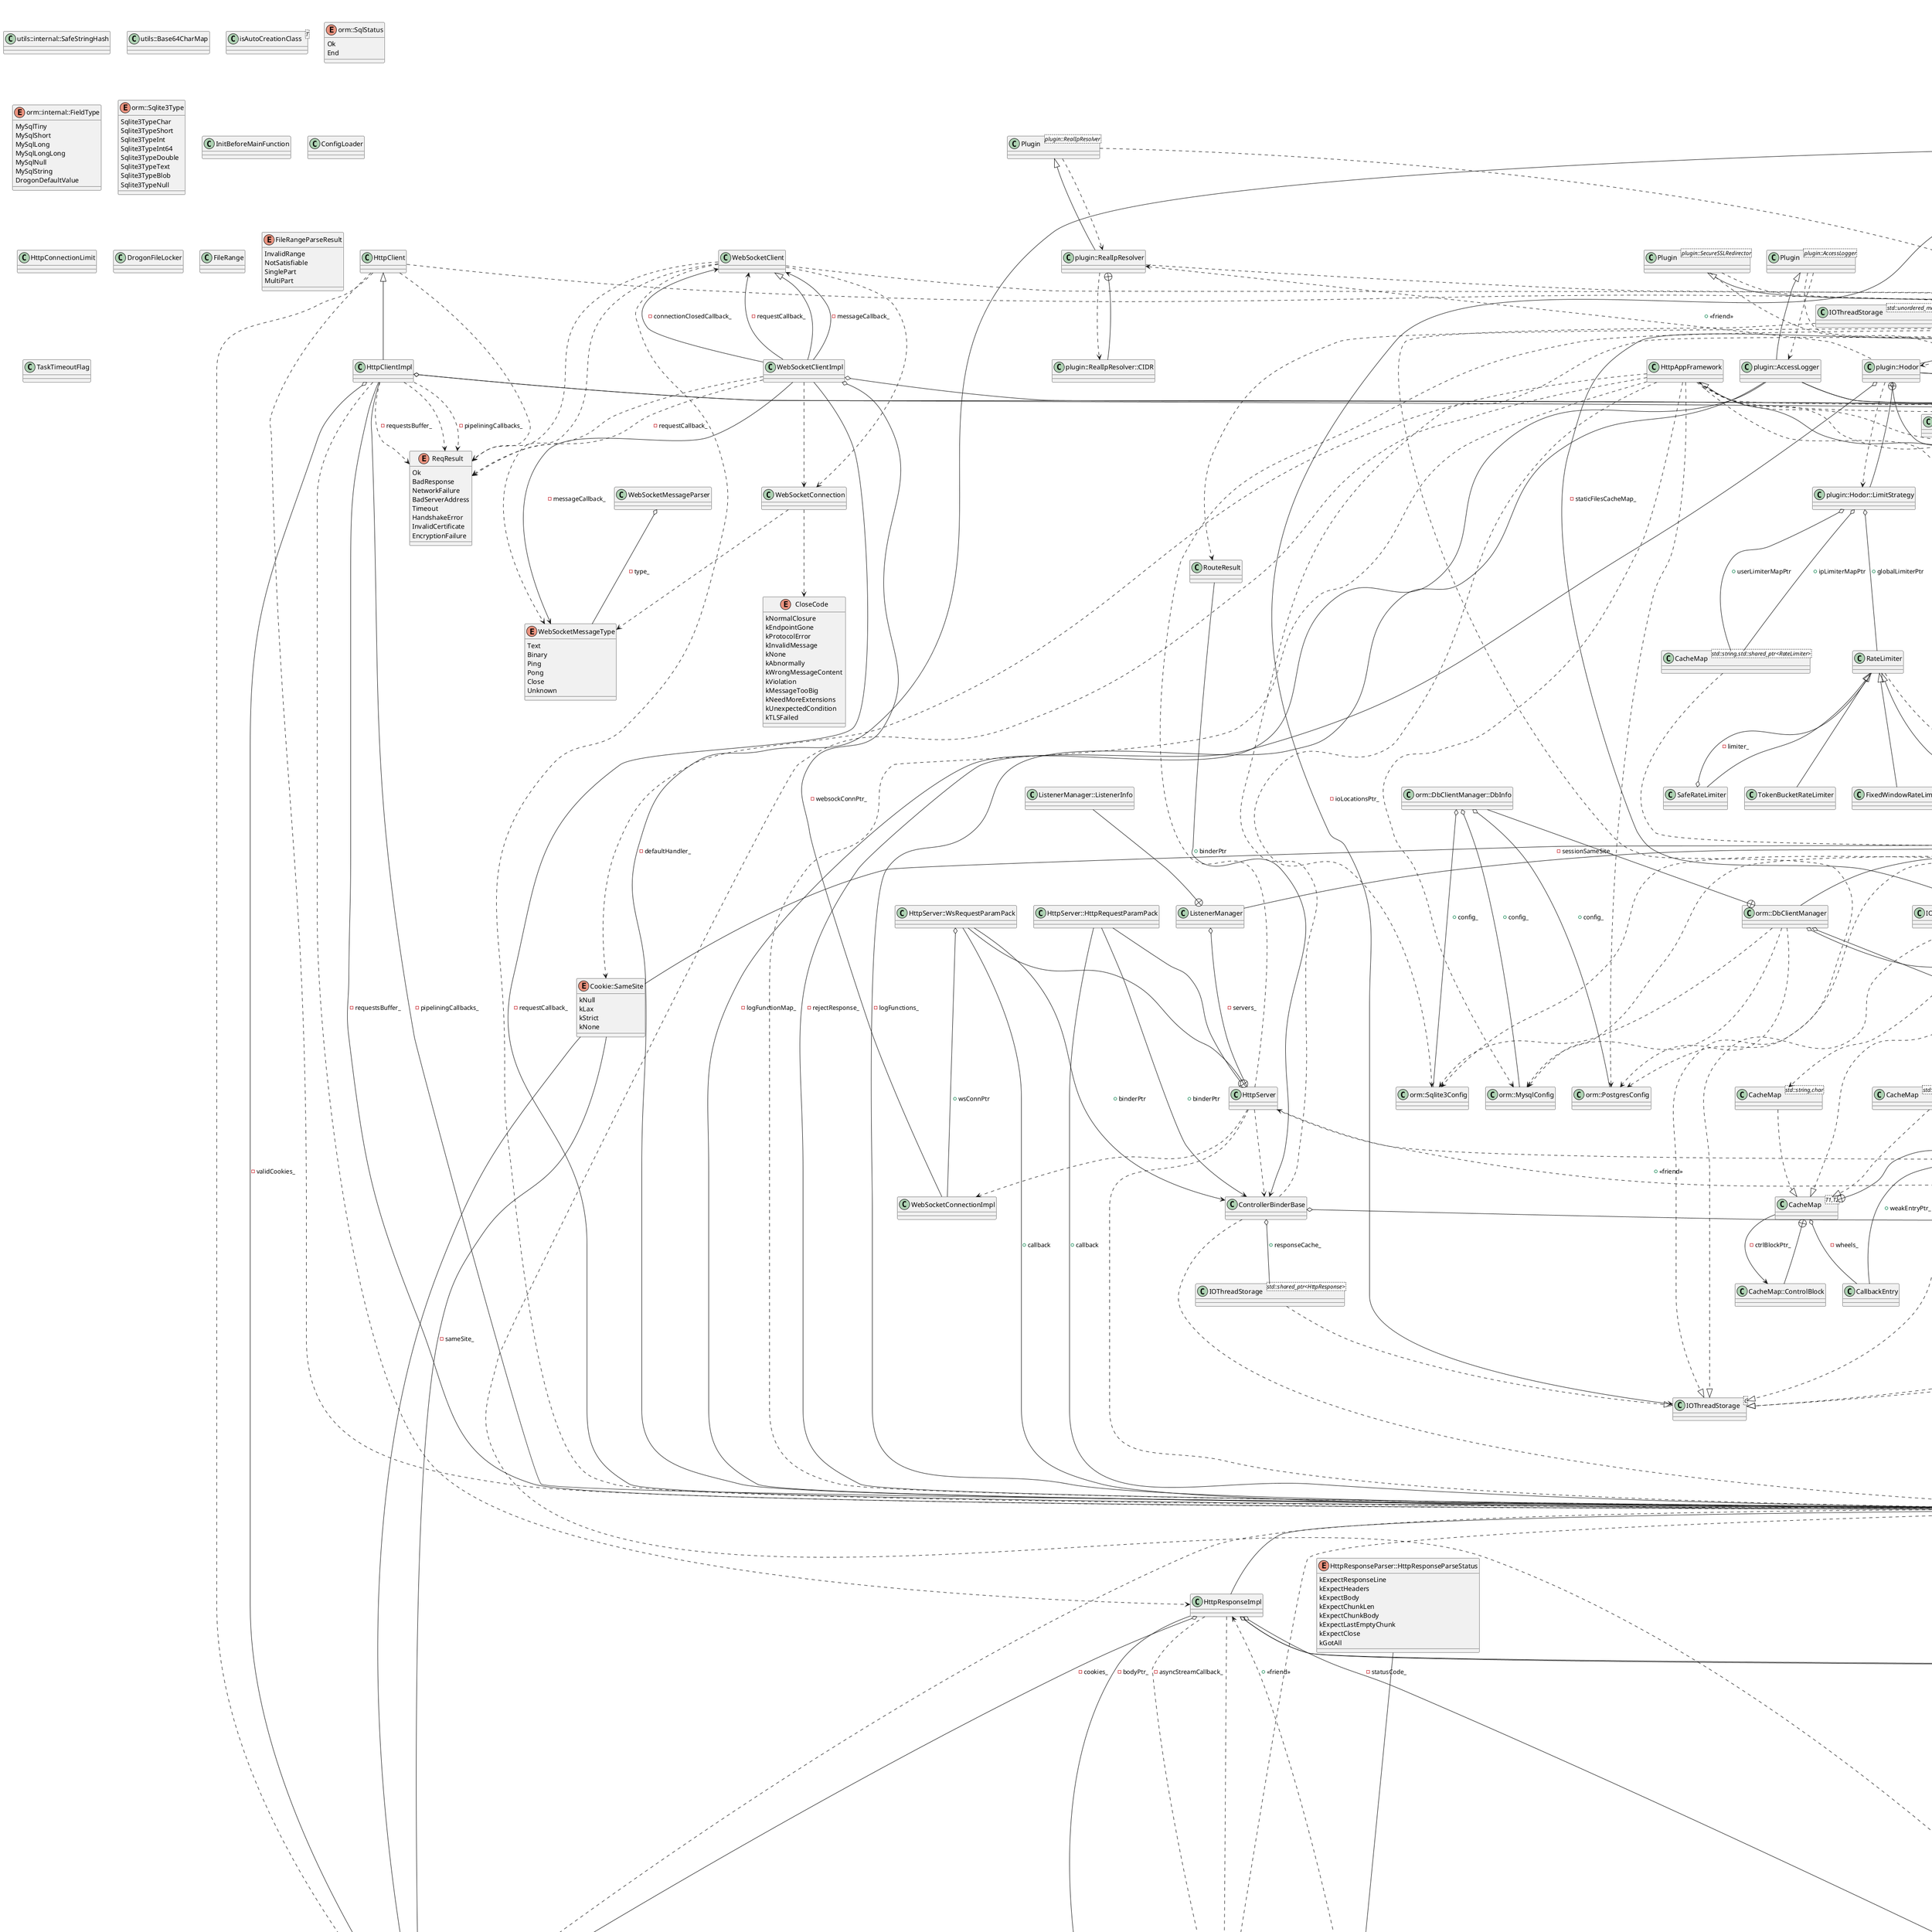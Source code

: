 @startuml
title drogon class hierarchy
class "CacheFile" as C_0012817571107297855010
class C_0012817571107297855010 {
__
}
class "utils::internal::SafeStringHash" as C_0001621147198823404464
class C_0001621147198823404464 {
__
}
class "utils::Base64CharMap" as C_0006477558972330886409
class C_0006477558972330886409 {
__
}
enum "HttpStatusCode" as C_0018352166772591947749
enum C_0018352166772591947749 {
kUnknown
k100Continue
k101SwitchingProtocols
k102Processing
k103EarlyHints
k200OK
k201Created
k202Accepted
k203NonAuthoritativeInformation
k204NoContent
k205ResetContent
k206PartialContent
k207MultiStatus
k208AlreadyReported
k226IMUsed
k300MultipleChoices
k301MovedPermanently
k302Found
k303SeeOther
k304NotModified
k305UseProxy
k306Unused
k307TemporaryRedirect
k308PermanentRedirect
k400BadRequest
k401Unauthorized
k402PaymentRequired
k403Forbidden
k404NotFound
k405MethodNotAllowed
k406NotAcceptable
k407ProxyAuthenticationRequired
k408RequestTimeout
k409Conflict
k410Gone
k411LengthRequired
k412PreconditionFailed
k413RequestEntityTooLarge
k414RequestURITooLarge
k415UnsupportedMediaType
k416RequestedRangeNotSatisfiable
k417ExpectationFailed
k418ImATeapot
k421MisdirectedRequest
k422UnprocessableEntity
k423Locked
k424FailedDependency
k425TooEarly
k426UpgradeRequired
k428PreconditionRequired
k429TooManyRequests
k431RequestHeaderFieldsTooLarge
k451UnavailableForLegalReasons
k500InternalServerError
k501NotImplemented
k502BadGateway
k503ServiceUnavailable
k504GatewayTimeout
k505HTTPVersionNotSupported
k506VariantAlsoNegotiates
k507InsufficientStorage
k508LoopDetected
k510NotExtended
k511NetworkAuthenticationRequired
}
enum "Version" as C_0001582541600167414582
enum C_0001582541600167414582 {
kUnknown
kHttp10
kHttp11
}
enum "ContentType" as C_0016532459481845139598
enum C_0016532459481845139598 {
CT_NONE
CT_APPLICATION_JSON
CT_TEXT_PLAIN
CT_TEXT_HTML
CT_APPLICATION_X_FORM
CT_APPLICATION_X_JAVASCRIPT
CT_TEXT_JAVASCRIPT
CT_TEXT_CSS
CT_TEXT_CSV
CT_TEXT_XML
CT_APPLICATION_XML
CT_TEXT_XSL
CT_APPLICATION_WASM
CT_APPLICATION_OCTET_STREAM
CT_APPLICATION_FONT_WOFF
CT_APPLICATION_FONT_WOFF2
CT_APPLICATION_GZIP
CT_APPLICATION_JAVA_ARCHIVE
CT_APPLICATION_PDF
CT_APPLICATION_MSWORD
CT_APPLICATION_MSWORDX
CT_APPLICATION_VND_MS_FONTOBJ
CT_APPLICATION_VND_RAR
CT_APPLICATION_XHTML
CT_APPLICATION_X_7Z
CT_APPLICATION_X_BZIP
CT_APPLICATION_X_BZIP2
CT_APPLICATION_X_HTTPD_PHP
CT_APPLICATION_X_FONT_TRUETYPE
CT_APPLICATION_X_FONT_OPENTYPE
CT_APPLICATION_X_TAR
CT_APPLICATION_X_TGZ
CT_APPLICATION_X_XZ
CT_APPLICATION_ZIP
CT_AUDIO_AAC
CT_AUDIO_AC3
CT_AUDIO_AIFF
CT_AUDIO_FLAC
CT_AUDIO_MATROSKA
CT_AUDIO_MPEG
CT_AUDIO_MPEG4
CT_AUDIO_OGG
CT_AUDIO_WAVE
CT_AUDIO_WEBM
CT_AUDIO_X_APE
CT_AUDIO_X_MS_WMA
CT_AUDIO_X_TTA
CT_AUDIO_X_WAVPACK
CT_IMAGE_APNG
CT_IMAGE_AVIF
CT_IMAGE_BMP
CT_IMAGE_GIF
CT_IMAGE_ICNS
CT_IMAGE_JPG
CT_IMAGE_JP2
CT_IMAGE_PNG
CT_IMAGE_SVG_XML
CT_IMAGE_TIFF
CT_IMAGE_WEBP
CT_IMAGE_X_MNG
CT_IMAGE_X_TGA
CT_IMAGE_XICON
CT_VIDEO_APG
CT_VIDEO_AV1
CT_VIDEO_QUICKTIME
CT_VIDEO_MATROSKA
CT_VIDEO_MP4
CT_VIDEO_MPEG
CT_VIDEO_MPEG2TS
CT_VIDEO_OGG
CT_VIDEO_WEBM
CT_VIDEO_X_M4V
CT_VIDEO_X_MSVIDEO
CT_MULTIPART_FORM_DATA
CT_CUSTOM
}
enum "FileType" as C_0000368702885421115956
enum C_0000368702885421115956 {
FT_UNKNOWN
FT_CUSTOM
FT_DOCUMENT
FT_ARCHIVE
FT_AUDIO
FT_MEDIA
FT_IMAGE
}
enum "HttpMethod" as C_0018376716705543033474
enum C_0018376716705543033474 {
Get
Post
Head
Put
Delete
Options
Patch
Invalid
}
enum "ReqResult" as C_0017198085375571107773
enum C_0017198085375571107773 {
Ok
BadResponse
NetworkFailure
BadServerAddress
Timeout
HandshakeError
InvalidCertificate
EncryptionFailure
}
enum "WebSocketMessageType" as C_0011944296698596214920
enum C_0011944296698596214920 {
Text
Binary
Ping
Pong
Close
Unknown
}
class "CallbackEntry" as C_0000724169302370628750
class C_0000724169302370628750 {
__
}
class "CacheMap<T1,T2>" as C_0013747018076770056572
class C_0013747018076770056572 {
__
}
class "CacheMap::MapValue" as C_0012499125694276286924
class C_0012499125694276286924 {
__
}
class "CacheMap::ControlBlock" as C_0018016591625205030681
class C_0018016591625205030681 {
__
}
class "DrClassMap" as C_0001809262855801725511
class C_0001809262855801725511 {
__
}
class "DrObjectBase" as C_0007589431571026341200
class C_0007589431571026341200 {
__
}
class "isAutoCreationClass<T>" as C_0002465921978602352788
class C_0002465921978602352788 {
__
}
class "DrObject<T>" as C_0007426810552443098638
class C_0007426810552443098638 {
__
}
class "DrObject::DrAllocator" as C_0011220638548798215414
class C_0011220638548798215414 {
__
}
class "MultipartHeader" as C_0011525066559430431228
class C_0011525066559430431228 {
__
}
class "RequestStream" as C_0000747981002538991162
class C_0000747981002538991162 {
__
}
enum "StreamErrorCode" as C_0013665713398807404647
enum C_0013665713398807404647 {
kNone
kBadRequest
kConnectionBroken
}
class "StreamError" as C_0001638496613031453620
class C_0001638496613031453620 {
__
}
class "RequestStreamReader" as C_0014065424755961412102
class C_0014065424755961412102 {
__
}
class "Session" as C_0009239069266320825271
class C_0009239069266320825271 {
__
}
class "Attributes" as C_0006855091538063756126
class C_0006855091538063756126 {
__
}
class "UploadFile" as C_0012923695937735973842
class C_0012923695937735973842 {
__
}
class "HttpRequest" as C_0009526967534980987537
class C_0009526967534980987537 {
__
}
class "Cookie" as C_0005037766996307096655
class C_0005037766996307096655 {
__
}
enum "Cookie::SameSite" as C_0016848431613955284927
enum C_0016848431613955284927 {
kNull
kLax
kStrict
kNone
}
class "HttpViewData" as C_0010968873243774943287
class C_0010968873243774943287 {
__
}
class "ResponseStream" as C_0017840186274964755767
class C_0017840186274964755767 {
__
}
class "HttpResponse" as C_0015214360216164099988
class C_0015214360216164099988 {
__
}
class "HttpMiddlewareBase" as C_0013299971319634221181
class C_0013299971319634221181 {
__
}
class "HttpMiddleware<T,_Bool AutoCreation=true>" as C_0002367562706761873028
class C_0002367562706761873028 {
__
}
class "HttpFilterBase" as C_0010298798647119485959
class C_0010298798647119485959 {
__
}
class "HttpFilter<T,_Bool AutoCreation=true>" as C_0011386542272247263448
class C_0011386542272247263448 {
__
}
class "HttpFile" as C_0012187339222017047408
class C_0012187339222017047408 {
__
}
class "MultiPartParser" as C_0012812853950148626389
class C_0012812853950148626389 {
__
}
class "DrTemplateBase" as C_0002292440546930414128
class C_0002292440546930414128 {
__
}
class "DrTemplate<T>" as C_0005847266675194305338
class C_0005847266675194305338 {
__
}
class "DrTemplate<NotFound>" as C_0015688036026125021900
class C_0015688036026125021900 {
__
}
class "NotFound" as C_0013618489075755636239
class C_0013618489075755636239 {
__
}
enum "PluginStatus" as C_0017432675965071711225
enum C_0017432675965071711225 {
None
Initializing
Initialized
}
class "PluginBase" as C_0014129061647938356207
class C_0014129061647938356207 {
__
}
class "IsPlugin<T>" as C_0006061324248466561665
class C_0006061324248466561665 {
__
}
class "Plugin<T>" as C_0000721967873531230181
class C_0000721967873531230181 {
__
}
class "orm::DrogonDbException" as C_0003925615300575611866
class C_0003925615300575611866 {
__
}
class "orm::Failure" as C_0003650953361760268283
class C_0003650953361760268283 {
__
}
class "orm::BrokenConnection" as C_0011011551691146517054
class C_0011011551691146517054 {
__
}
class "orm::SqlError" as C_0000880753197555427468
class C_0000880753197555427468 {
__
}
class "orm::InDoubtError" as C_0010638496020058279751
class C_0010638496020058279751 {
__
}
class "orm::TransactionRollback" as C_0015316194265303155803
class C_0015316194265303155803 {
__
}
class "orm::SerializationFailure" as C_0010060821064176816690
class C_0010060821064176816690 {
__
}
class "orm::StatementCompletionUnknown" as C_0007956932524636972451
class C_0007956932524636972451 {
__
}
class "orm::DeadlockDetected" as C_0015110359670133234192
class C_0015110359670133234192 {
__
}
class "orm::InternalError" as C_0018094653380528237134
class C_0018094653380528237134 {
__
}
class "orm::TimeoutError" as C_0018421396363582951904
class C_0018421396363582951904 {
__
}
class "orm::UsageError" as C_0002032668533831314823
class C_0002032668533831314823 {
__
}
class "orm::ArgumentError" as C_0007334146648115865357
class C_0007334146648115865357 {
__
}
class "orm::ConversionError" as C_0014760700586580098834
class C_0014760700586580098834 {
__
}
class "orm::RangeError" as C_0009691442545535271596
class C_0009691442545535271596 {
__
}
class "orm::UnexpectedRows" as C_0007005467662530310549
class C_0007005467662530310549 {
__
}
class "orm::FeatureNotSupported" as C_0002425173781088858022
class C_0002425173781088858022 {
__
}
class "orm::DataException" as C_0003600532731743140391
class C_0003600532731743140391 {
__
}
class "orm::IntegrityConstraintViolation" as C_0001471885608395928881
class C_0001471885608395928881 {
__
}
class "orm::RestrictViolation" as C_0011894927723383265564
class C_0011894927723383265564 {
__
}
class "orm::NotNullViolation" as C_0014522370043078387317
class C_0014522370043078387317 {
__
}
class "orm::ForeignKeyViolation" as C_0004061656414749205631
class C_0004061656414749205631 {
__
}
class "orm::UniqueViolation" as C_0016070863326250065842
class C_0016070863326250065842 {
__
}
class "orm::CheckViolation" as C_0015393912421811538770
class C_0015393912421811538770 {
__
}
class "orm::InvalidCursorState" as C_0012531428451641118691
class C_0012531428451641118691 {
__
}
class "orm::InvalidSqlStatementName" as C_0006072503209200906457
class C_0006072503209200906457 {
__
}
class "orm::InvalidCursorName" as C_0012848972946571554530
class C_0012848972946571554530 {
__
}
class "orm::SyntaxError" as C_0002072792391660598652
class C_0002072792391660598652 {
__
}
class "orm::UndefinedColumn" as C_0010184429436132236652
class C_0010184429436132236652 {
__
}
class "orm::UndefinedFunction" as C_0001400015603468870662
class C_0001400015603468870662 {
__
}
class "orm::UndefinedTable" as C_0004053124210619346684
class C_0004053124210619346684 {
__
}
class "orm::InsufficientPrivilege" as C_0004921016967397749021
class C_0004921016967397749021 {
__
}
class "orm::InsufficientResources" as C_0016931975591050822499
class C_0016931975591050822499 {
__
}
class "orm::DiskFull" as C_0011782905624685618936
class C_0011782905624685618936 {
__
}
class "orm::OutOfMemory" as C_0004720690990447380967
class C_0004720690990447380967 {
__
}
class "orm::TooManyConnections" as C_0012522139938120818336
class C_0012522139938120818336 {
__
}
class "orm::ArrayParser" as C_0008248158108359289930
class C_0008248158108359289930 {
__
}
enum "orm::ArrayParser::juncture" as C_0000667345353125758012
enum C_0000667345353125758012 {
row_start
row_end
null_value
string_value
done
}
enum "orm::SqlStatus" as C_0006916913428329031845
enum C_0006916913428329031845 {
Ok
End
}
class "orm::Result" as C_0015037553234648304987
class C_0015037553234648304987 {
__
}
class "orm::Row" as C_0011977995049790402683
class C_0011977995049790402683 {
__
}
class "orm::Field" as C_0003075372909022545705
class C_0003075372909022545705 {
__
}
class "orm::ConstResultIterator" as C_0006075981055997961421
class C_0006075981055997961421 {
__
}
class "orm::ConstReverseResultIterator" as C_0013464107380726638743
class C_0013464107380726638743 {
__
}
class "orm::ConstRowIterator" as C_0015265162206910396860
class C_0015265162206910396860 {
__
}
class "orm::ConstReverseRowIterator" as C_0001233194470556708675
class C_0001233194470556708675 {
__
}
class "orm::DefaultValue" as C_0009938802531448414395
class C_0009938802531448414395 {
__
}
enum "orm::internal::FieldType" as C_0014425305828038990979
enum C_0014425305828038990979 {
MySqlTiny
MySqlShort
MySqlLong
MySqlLongLong
MySqlNull
MySqlString
DrogonDefaultValue
}
class "orm::internal::FunctionTraits<void()>" as C_0001173027683328671959
class C_0001173027683328671959 {
__
}
class "orm::internal::FunctionTraits<decltype(&std::remove_reference<Function>::type::operator())>" as C_0012262222008188773731
class C_0012262222008188773731 {
__
}
class "orm::internal::FunctionTraits<Function>" as C_0015660831817441744612
class C_0015660831817441744612 {
__
}
class "orm::internal::FunctionTraits<ReturnType(Arguments...)>" as C_0006450046398830404338
class C_0006450046398830404338 {
__
}
class "orm::internal::FunctionTraits<ReturnType (ClassType::*)(Arguments...)>" as C_0011343064186083833271
class C_0011343064186083833271 {
__
}
class "orm::internal::FunctionTraits<void(orm::Result const&)>" as C_0008903989661017659806
class C_0008903989661017659806 {
__
}
class "orm::internal::FunctionTraits<void(orm::DrogonDbException const&)>" as C_0015578000809991663837
class C_0015578000809991663837 {
__
}
class "orm::internal::FunctionTraits<void(std::__exception_ptr::exception_ptr const&)>" as C_0015441233062675177917
class C_0015441233062675177917 {
__
}
class "orm::internal::FunctionTraits<ReturnType(bool,Arguments...)>" as C_0006899735906605322291
class C_0006899735906605322291 {
__
}
class "orm::internal::VectorTypeTraits<T>" as C_0006292438456919840877
class C_0006292438456919840877 {
__
}
class "orm::internal::VectorTypeTraits<std::vector<std::shared_ptr<T>>>" as C_0011686202660771439393
class C_0011686202660771439393 {
__
}
class "orm::internal::VectorTypeTraits<std::string>" as C_0008231458410616793384
class C_0008231458410616793384 {
__
}
class "orm::internal::CallbackArgTypeTraits<T>" as C_0012728409471627532734
class C_0012728409471627532734 {
__
}
class "orm::internal::CallbackArgTypeTraits<T *>" as C_0006744142839399052624
class C_0006744142839399052624 {
__
}
class "orm::internal::CallbackArgTypeTraits<T &>" as C_0012989082906342152832
class C_0012989082906342152832 {
__
}
class "orm::internal::CallbackArgTypeTraits<T &&>" as C_0003596697204174072493
class C_0003596697204174072493 {
__
}
class "orm::internal::CallbackArgTypeTraits<T const&>" as C_0002225831632757194885
class C_0002225831632757194885 {
__
}
class "orm::internal::CallbackHolderBase" as C_0006492505058504754792
class C_0006492505058504754792 {
__
}
class "orm::internal::CallbackHolder<Function>" as C_0015114878958967863017
class C_0015114878958967863017 {
__
}
class "orm::internal::SqlBinder" as C_0003751176088277449627
class C_0003751176088277449627 {
__
}
class "orm::internal::FunctionTraits<typename>" as C_0002870807862355706753
class C_0002870807862355706753 {
__
}
enum "orm::ClientType" as C_0017526265140344553007
enum C_0017526265140344553007 {
PostgreSQL
Mysql
Sqlite3
}
enum "orm::Sqlite3Type" as C_0010408216038795476083
enum C_0010408216038795476083 {
Sqlite3TypeChar
Sqlite3TypeShort
Sqlite3TypeInt
Sqlite3TypeInt64
Sqlite3TypeDouble
Sqlite3TypeText
Sqlite3TypeBlob
Sqlite3TypeNull
}
enum "orm::Mode" as C_0009802664695446558686
enum C_0009802664695446558686 {
NonBlocking
Blocking
}
class "orm::DbClient" as C_0003772260212648364846
class C_0003772260212648364846 {
__
}
class "orm::Transaction" as C_0003655518352242345265
class C_0003655518352242345265 {
__
}
class "orm::PostgresConfig" as C_0013437298660522221416
class C_0013437298660522221416 {
__
}
class "orm::MysqlConfig" as C_0007465107967000890521
class C_0007465107967000890521 {
__
}
class "orm::Sqlite3Config" as C_0004429247085535594354
class C_0004429247085535594354 {
__
}
class "orm::DbClientManager" as C_0013196187851235976252
class C_0013196187851235976252 {
__
}
class "orm::DbClientManager::DbInfo" as C_0013471996287550612450
class C_0013471996287550612450 {
__
}
class "orm::ResultImpl" as C_0015647149007090703416
class C_0015647149007090703416 {
__
}
enum "nosql::RedisResultType" as C_0001893029331667332830
enum C_0001893029331667332830 {
kInteger
kString
kArray
kStatus
kNil
kError
}
class "nosql::RedisResult" as C_0000400040649954328149
class C_0000400040649954328149 {
__
}
enum "nosql::RedisErrorCode" as C_0010496010889356413194
enum C_0010496010889356413194 {
kNone
kUnknown
kConnectionBroken
kNoConnectionAvailable
kRedisError
kInternalError
kTransactionCancelled
kBadType
kTimeout
}
class "nosql::RedisException" as C_0004474405210872444032
class C_0004474405210872444032 {
__
}
class "nosql::RedisSubscriber" as C_0008860377292588652757
class C_0008860377292588652757 {
__
}
class "nosql::RedisClient" as C_0015070233593266099637
class C_0015070233593266099637 {
__
}
class "nosql::RedisTransaction" as C_0004820016223501427109
class C_0004820016223501427109 {
__
}
class "nosql::RedisClientManager" as C_0014197907008844461700
class C_0014197907008844461700 {
__
}
class "nosql::RedisClientManager::RedisInfo" as C_0004889508095339370109
class C_0004889508095339370109 {
__
}
class "HttpAppFramework" as C_0004502452281337653994
class C_0004502452281337653994 {
__
}
class "CacheMap<std::string,std::shared_ptr<Session>>" as C_0002124478060043169330
class C_0002124478060043169330 {
__
}
class "SessionManager" as C_0013055330948732775682
class C_0013055330948732775682 {
__
}
class "InitBeforeMainFunction" as C_0000163876067329384973
class C_0000163876067329384973 {
__
}
class "HttpAppFrameworkImpl" as C_0008038063398343437470
class C_0008038063398343437470 {
__
}
class "AopAdvice" as C_0005077126404658055662
class C_0005077126404658055662 {
__
}
class "ConfigLoader" as C_0012011279442604945904
class C_0012011279442604945904 {
__
}
class "IOThreadStorage<C>" as C_0017264138609204375124
class C_0017264138609204375124 {
__
}
class "IOThreadStorage<std::shared_ptr<orm::DbClient>>" as C_0004856165685176198682
class C_0004856165685176198682 {
__
}
class "HttpClient" as C_0001547094043649461528
class C_0001547094043649461528 {
__
}
class "HttpClientImpl" as C_0004530782217036599494
class C_0004530782217036599494 {
__
}
class "HttpConnectionLimit" as C_0008336318611129903014
class C_0008336318611129903014 {
__
}
enum "StreamDecompressStatus" as C_0001306850638463140379
enum C_0001306850638463140379 {
TooLarge
DecompressError
NotSupported
Ok
}
enum "ReqStreamStatus" as C_0001607823296995674239
enum C_0001607823296995674239 {
None
Open
Finish
Error
}
class "HttpRequestImpl" as C_0008619560239734326812
class C_0008619560239734326812 {
__
}
class "IOThreadStorage<std::shared_ptr<HttpResponse>>" as C_0005693912300322909319
class C_0005693912300322909319 {
__
}
class "ControllerBinderBase" as C_0007188470413685520285
class C_0007188470413685520285 {
__
}
class "RouteResult" as C_0009249420455601167265
class C_0009249420455601167265 {
__
}
class "HttpControllersRouter" as C_0012921213293221204790
class C_0012921213293221204790 {
__
}
class "HttpControllersRouter::SimpleControllerRouterItem" as C_0009888148354571995300
class C_0009888148354571995300 {
__
}
class "HttpControllersRouter::HttpControllerRouterItem" as C_0002478744816068818375
class C_0002478744816068818375 {
__
}
class "HttpControllersRouter::WebSocketControllerRouterItem" as C_0017380383601593001935
class C_0017380383601593001935 {
__
}
class "HttpControllersRouter::RegExWebSocketControllerRouterItem" as C_0010760753172531094865
class C_0010760753172531094865 {
__
}
class "HttpMessageBody" as C_0014037668338574780788
class C_0014037668338574780788 {
__
}
enum "HttpMessageBody::BodyType" as C_0004843428717078620043
enum C_0004843428717078620043 {
kNone
kString
kStringView
}
class "HttpMessageStringBody" as C_0010222316416179081851
class C_0010222316416179081851 {
__
}
class "HttpMessageStringViewBody" as C_0016483159694540023289
class C_0016483159694540023289 {
__
}
class "HttpResponseImpl" as C_0003051813847334436311
class C_0003051813847334436311 {
__
}
class "HttpServer" as C_0011872406866640998556
class C_0011872406866640998556 {
__
}
class "HttpServer::HttpRequestParamPack" as C_0004127736543029324850
class C_0004127736543029324850 {
__
}
class "HttpServer::WsRequestParamPack" as C_0012507906021108863085
class C_0012507906021108863085 {
__
}
class "HttpInternalForwardHelper" as C_0011540651472033730843
class C_0011540651472033730843 {
__
}
class "ListenerManager" as C_0004870105874172042948
class C_0004870105874172042948 {
__
}
class "ListenerManager::ListenerInfo" as C_0009637161520358910681
class C_0009637161520358910681 {
__
}
class "PluginsManager" as C_0002685203435746278768
class C_0002685203435746278768 {
__
}
class "IOThreadStorage<std::shared_ptr<nosql::RedisClient>>" as C_0018325180506809103899
class C_0018325180506809103899 {
__
}
class "SharedLibManager" as C_0015158724601589065835
class C_0015158724601589065835 {
__
}
class "SharedLibManager::DLStat" as C_0007299147917696806785
class C_0007299147917696806785 {
__
}
class "CacheMap<std::string,char>" as C_0016713764861738805684
class C_0016713764861738805684 {
__
}
class "IOThreadStorage<std::unique_ptr<CacheMap<std::string,char>>>" as C_0010516572910821327574
class C_0010516572910821327574 {
__
}
class "IOThreadStorage<std::unordered_map<std::string,std::shared_ptr<HttpResponse>>>" as C_0016338813364022449347
class C_0016338813364022449347 {
__
}
class "IOThreadStorage<std::vector<StaticFileRouter::Location>>" as C_0008710470908964163385
class C_0008710470908964163385 {
__
}
class "StaticFileRouter" as C_0002830609817681517778
class C_0002830609817681517778 {
__
}
class "StaticFileRouter::Location" as C_0007651064332181210324
class C_0007651064332181210324 {
__
}
class "HttpSimpleControllerBase" as C_0001028963305737097451
class C_0001028963305737097451 {
__
}
class "HttpResponseParser" as C_0002245146794363153388
class C_0002245146794363153388 {
__
}
class "HttpFileImpl" as C_0003446892612294564700
class C_0003446892612294564700 {
__
}
class "HttpControllerBinder" as C_0003754892401820324293
class C_0003754892401820324293 {
__
}
class "HttpSimpleControllerBinder" as C_0007088885592061010890
class C_0007088885592061010890 {
__
}
class "WebSocketControllerBase" as C_0012920372365021821026
class C_0012920372365021821026 {
__
}
class "HttpRequestParser" as C_0013762914244665860523
class C_0013762914244665860523 {
__
}
class "WebSocketConnectionImpl" as C_0014693259870921144168
class C_0014693259870921144168 {
__
}
class "HttpControllerBase" as C_0014783667969840431989
class C_0014783667969840431989 {
__
}
class "WebsocketControllerBinder" as C_0015776954761825502376
class C_0015776954761825502376 {
__
}
class "HttpController<T,_Bool AutoCreation=true>" as C_0000182916779366679195
class C_0000182916779366679195 {
__
}
class "HttpController::methodRegistrator" as C_0013401628891839028699
class C_0013401628891839028699 {
__
}
class "HttpSimpleController<T,_Bool AutoCreation=true>" as C_0001846672343101501349
class C_0001846672343101501349 {
__
}
class "HttpSimpleController::pathRegistrator" as C_0001350189249432342004
class C_0001350189249432342004 {
__
}
class "plugin::SecureSSLRedirector" as C_0001760563993969887911
class C_0001760563993969887911 {
__
}
class "plugin::AccessLogger" as C_0001956164984981397978
class C_0001956164984981397978 {
__
}
class "plugin::RealIpResolver" as C_0007532106599605867994
class C_0007532106599605867994 {
__
}
class "plugin::RealIpResolver::CIDR" as C_0003589131085850227456
class C_0003589131085850227456 {
__
}
class "plugin::Hodor" as C_0013282267386604481828
class C_0013282267386604481828 {
__
}
class "plugin::Hodor::LimitStrategy" as C_0018317038261699973383
class C_0018317038261699973383 {
__
}
class "plugin::SlashRemover" as C_0007283542288984105080
class C_0007283542288984105080 {
__
}
class "plugin::GlobalFilters" as C_0015899836137721366273
class C_0015899836137721366273 {
__
}
class "plugin::PromExporter" as C_0004922625082304258822
class C_0004922625082304258822 {
__
}
class "plugin::Redirector" as C_0012604604795042201088
class C_0012604604795042201088 {
__
}
class "Plugin<plugin::SecureSSLRedirector>" as C_0003013815177151649245
class C_0003013815177151649245 {
__
}
class "Plugin<plugin::AccessLogger>" as C_0013364640669503668335
class C_0013364640669503668335 {
__
}
class "Plugin<plugin::RealIpResolver>" as C_0004175091463288662045
class C_0004175091463288662045 {
__
}
enum "RateLimiterType" as C_0004559909387019274516
enum C_0004559909387019274516 {
kFixedWindow
kSlidingWindow
kTokenBucket
}
class "RateLimiter" as C_0013468562794567611009
class C_0013468562794567611009 {
__
}
class "SafeRateLimiter" as C_0006346500301381082700
class C_0006346500301381082700 {
__
}
class "Plugin<plugin::Hodor>" as C_0007968179900891448603
class C_0007968179900891448603 {
__
}
class "CacheMap<std::string,std::shared_ptr<RateLimiter>>" as C_0009196725155257576725
class C_0009196725155257576725 {
__
}
class "Plugin<plugin::SlashRemover>" as C_0015971667726043988280
class C_0015971667726043988280 {
__
}
class "Plugin<plugin::GlobalFilters>" as C_0016913883092917280783
class C_0016913883092917280783 {
__
}
class "monitoring::Registry" as C_0003185537142062707466
class C_0003185537142062707466 {
__
}
class "monitoring::Sample" as C_0012129709594824551791
class C_0012129709594824551791 {
__
}
class "monitoring::Metric" as C_0006567234827559240106
class C_0006567234827559240106 {
__
}
class "monitoring::SamplesGroup" as C_0007370910128100751417
class C_0007370910128100751417 {
__
}
class "monitoring::CollectorBase" as C_0000007277944538948904
class C_0000007277944538948904 {
__
}
class "monitoring::Collector<T>" as C_0011591301263826905034
class C_0011591301263826905034 {
__
}
class "monitoring::Histogram" as C_0000120493807316202679
class C_0000120493807316202679 {
__
}
class "monitoring::Histogram::TimeBucket" as C_0011926873058209558763
class C_0011926873058209558763 {
__
}
class "monitoring::Counter" as C_0011798774280945075380
class C_0011798774280945075380 {
__
}
class "monitoring::Gauge" as C_0016029344305644263005
class C_0016029344305644263005 {
__
}
class "Plugin<plugin::PromExporter>" as C_0006725369196216460407
class C_0006725369196216460407 {
__
}
class "HttpFilter<IntranetIpFilter>" as C_0004972084514821636789
class C_0004972084514821636789 {
__
}
class "IntranetIpFilter" as C_0009081055043131062946
class C_0009081055043131062946 {
__
}
class "HttpFilter<LocalHostFilter>" as C_0011102141886578161224
class C_0011102141886578161224 {
__
}
class "LocalHostFilter" as C_0009612645709105742219
class C_0009612645709105742219 {
__
}
class "HttpFileUploadRequest" as C_0014869748583135867990
class C_0014869748583135867990 {
__
}
enum "CloseCode" as C_0006895653157826322951
enum C_0006895653157826322951 {
kNormalClosure
kEndpointGone
kProtocolError
kInvalidMessage
kNone
kAbnormally
kWrongMessageContent
kViolation
kMessageTooBig
kNeedMoreExtensions
kUnexpectedCondition
kTLSFailed
}
class "WebSocketConnection" as C_0013628367477549041320
class C_0013628367477549041320 {
__
}
class "WebSocketMessageParser" as C_0011637016194350284770
class C_0011637016194350284770 {
__
}
enum "HttpRequestParser::HttpRequestParseStatus" as C_0016876023719628906190
enum C_0016876023719628906190 {
kExpectMethod
kExpectRequestLine
kExpectHeaders
kExpectBody
kExpectChunkLen
kExpectChunkBody
kExpectLastEmptyChunk
kGotAll
}
class "WebSocketController<T,_Bool AutoCreation=true>" as C_0010455583987704007942
class C_0010455583987704007942 {
__
}
class "WebSocketController::pathRegistrator" as C_0004256146314510330800
class C_0004256146314510330800 {
__
}
class "TokenBucketRateLimiter" as C_0014821351094701279932
class C_0014821351094701279932 {
__
}
class "FixedWindowRateLimiter" as C_0013767946623343709775
class C_0013767946623343709775 {
__
}
class "SlidingWindowRateLimiter" as C_0015086261085381913583
class C_0015086261085381913583 {
__
}
class "ConfigAdapter" as C_0009990170864541532933
class C_0009990170864541532933 {
__
}
class "YamlConfigAdapter" as C_0007356888664986311470
class C_0007356888664986311470 {
__
}
class "DrogonFileLocker" as C_0001455975954288902551
class C_0001455975954288902551 {
__
}
class "FileRange" as C_0009383258410241521355
class C_0009383258410241521355 {
__
}
enum "FileRangeParseResult" as C_0001187575368421977475
enum C_0001187575368421977475 {
InvalidRange
NotSatisfiable
SinglePart
MultiPart
}
enum "HttpResponseParser::HttpResponseParseStatus" as C_0012058597642551198655
enum C_0012058597642551198655 {
kExpectResponseLine
kExpectHeaders
kExpectBody
kExpectChunkLen
kExpectChunkBody
kExpectLastEmptyChunk
kExpectClose
kGotAll
}
class "WebSocketClient" as C_0000658758303226211412
class C_0000658758303226211412 {
__
}
class "WebSocketClientImpl" as C_0011845127701279954065
class C_0011845127701279954065 {
__
}
class "Plugin<plugin::Redirector>" as C_0015920046790050115313
class C_0015920046790050115313 {
__
}
class "JsonConfigAdapter" as C_0011958958217769972173
class C_0011958958217769972173 {
__
}
class "TaskTimeoutFlag" as C_0012263504097495237045
class C_0012263504097495237045 {
__
}
class "MultipartStreamParser" as C_0018238373973351779222
class C_0018238373973351779222 {
__
}
class "MultipartStreamParser::Buffer" as C_0006729770760197322459
class C_0006729770760197322459 {
__
}
enum "MultipartStreamParser::Status" as C_0004600240567150387019
enum C_0004600240567150387019 {
kExpectFirstBoundary
kExpectNewEntry
kExpectHeader
kExpectBody
kExpectEndOrNewEntry
}
class "RequestStreamImpl" as C_0001078544746416091645
class C_0001078544746416091645 {
__
}
class "DefaultStreamReader" as C_0002607457879324861915
class C_0002607457879324861915 {
__
}
class "NullStreamReader" as C_0004565948427953200255
class C_0004565948427953200255 {
__
}
class "MultipartStreamReader" as C_0017175867335167144933
class C_0017175867335167144933 {
__
}
class "ConfigAdapterManager" as C_0010831644238997614854
class C_0010831644238997614854 {
__
}
C_0013747018076770056572 o-- C_0000724169302370628750 : -wheels_
C_0013747018076770056572 --> C_0018016591625205030681 : -ctrlBlockPtr_
C_0012499125694276286924 --+ C_0013747018076770056572
C_0012499125694276286924 o-- C_0000724169302370628750 : +weakEntryPtr_
C_0018016591625205030681 --+ C_0013747018076770056572
C_0001809262855801725511 ..> C_0007589431571026341200
C_0007589431571026341200 <|-- C_0007426810552443098638
C_0011220638548798215414 --+ C_0007426810552443098638
C_0000747981002538991162 ..> C_0014065424755961412102
C_0001638496613031453620 o-- C_0013665713398807404647 : -code_
C_0014065424755961412102 ..> C_0009526967534980987537
C_0014065424755961412102 ..> C_0011525066559430431228
C_0009239069266320825271 <.. C_0008038063398343437470 : +<<friend>>
C_0009239069266320825271 <.. C_0013055330948732775682 : +<<friend>>
C_0012923695937735973842 o-- C_0016532459481845139598 : -contentType_
C_0009526967534980987537 ..> C_0018376716705543033474
C_0009526967534980987537 ..> C_0001582541600167414582
C_0009526967534980987537 ..> C_0009239069266320825271
C_0009526967534980987537 ..> C_0006855091538063756126
C_0009526967534980987537 ..> C_0016532459481845139598
C_0009526967534980987537 ..> C_0012923695937735973842
C_0005037766996307096655 o-- C_0016848431613955284927 : -sameSite_
C_0016848431613955284927 --+ C_0005037766996307096655
C_0015214360216164099988 ..> C_0018352166772591947749
C_0015214360216164099988 ..> C_0001582541600167414582
C_0015214360216164099988 ..> C_0016532459481845139598
C_0015214360216164099988 ..> C_0005037766996307096655
C_0015214360216164099988 ..> C_0009526967534980987537
C_0015214360216164099988 ..> C_0010968873243774943287
C_0015214360216164099988 ..> C_0017840186274964755767
C_0013299971319634221181 ..> C_0009526967534980987537
C_0013299971319634221181 ..> C_0015214360216164099988
C_0007589431571026341200 <|-- C_0013299971319634221181
C_0007426810552443098638 <|-- C_0002367562706761873028
C_0013299971319634221181 <|-- C_0002367562706761873028
C_0010298798647119485959 ..> C_0009526967534980987537
C_0010298798647119485959 ..> C_0015214360216164099988
C_0007589431571026341200 <|-- C_0010298798647119485959
C_0013299971319634221181 <|-- C_0010298798647119485959
C_0007426810552443098638 <|-- C_0011386542272247263448
C_0010298798647119485959 <|-- C_0011386542272247263448
C_0012187339222017047408 ..> C_0000368702885421115956
C_0012187339222017047408 ..> C_0016532459481845139598
C_0012187339222017047408 --> C_0003446892612294564700 : -implPtr_
C_0012812853950148626389 ..> C_0009526967534980987537
C_0012812853950148626389 o-- C_0012187339222017047408 : #files_
C_0002292440546930414128 ..> C_0010968873243774943287
C_0007589431571026341200 <|-- C_0002292440546930414128
C_0007426810552443098638 <|-- C_0005847266675194305338
C_0002292440546930414128 <|-- C_0005847266675194305338
C_0015688036026125021900 ..> C_0013618489075755636239
C_0015688036026125021900 ..|> C_0005847266675194305338
C_0013618489075755636239 ..> C_0010968873243774943287
C_0015688036026125021900 <|-- C_0013618489075755636239
C_0014129061647938356207 o-- C_0017432675965071711225 : -status_
C_0014129061647938356207 --> C_0014129061647938356207 : -dependencies_
C_0014129061647938356207 --> C_0014129061647938356207 : -initializedCallback_
C_0014129061647938356207 <.. C_0002685203435746278768 : +<<friend>>
C_0007589431571026341200 <|-- C_0014129061647938356207
C_0006061324248466561665 ..> C_0014129061647938356207
C_0014129061647938356207 <|-- C_0000721967873531230181
C_0007426810552443098638 <|-- C_0000721967873531230181
C_0003925615300575611866 <|-- C_0003650953361760268283
C_0003650953361760268283 <|-- C_0011011551691146517054
C_0003650953361760268283 <|-- C_0000880753197555427468
C_0003650953361760268283 <|-- C_0010638496020058279751
C_0003650953361760268283 <|-- C_0015316194265303155803
C_0015316194265303155803 <|-- C_0010060821064176816690
C_0015316194265303155803 <|-- C_0007956932524636972451
C_0015316194265303155803 <|-- C_0015110359670133234192
C_0003925615300575611866 <|-- C_0018094653380528237134
C_0003925615300575611866 <|-- C_0018421396363582951904
C_0003925615300575611866 <|-- C_0002032668533831314823
C_0003925615300575611866 <|-- C_0007334146648115865357
C_0003925615300575611866 <|-- C_0014760700586580098834
C_0003925615300575611866 <|-- C_0009691442545535271596
C_0009691442545535271596 <|-- C_0007005467662530310549
C_0000880753197555427468 <|-- C_0002425173781088858022
C_0000880753197555427468 <|-- C_0003600532731743140391
C_0000880753197555427468 <|-- C_0001471885608395928881
C_0001471885608395928881 <|-- C_0011894927723383265564
C_0001471885608395928881 <|-- C_0014522370043078387317
C_0001471885608395928881 <|-- C_0004061656414749205631
C_0001471885608395928881 <|-- C_0016070863326250065842
C_0001471885608395928881 <|-- C_0015393912421811538770
C_0000880753197555427468 <|-- C_0012531428451641118691
C_0000880753197555427468 <|-- C_0006072503209200906457
C_0000880753197555427468 <|-- C_0012848972946571554530
C_0000880753197555427468 <|-- C_0002072792391660598652
C_0002072792391660598652 <|-- C_0010184429436132236652
C_0002072792391660598652 <|-- C_0001400015603468870662
C_0002072792391660598652 <|-- C_0004053124210619346684
C_0000880753197555427468 <|-- C_0004921016967397749021
C_0000880753197555427468 <|-- C_0016931975591050822499
C_0016931975591050822499 <|-- C_0011782905624685618936
C_0016931975591050822499 <|-- C_0004720690990447380967
C_0011011551691146517054 <|-- C_0012522139938120818336
C_0008248158108359289930 ..> C_0000667345353125758012
C_0000667345353125758012 --+ C_0008248158108359289930
C_0015037553234648304987 ..> C_0006075981055997961421
C_0015037553234648304987 ..> C_0013464107380726638743
C_0015037553234648304987 o-- C_0015647149007090703416 : -resultPtr_
C_0015037553234648304987 <.. C_0011977995049790402683 : +<<friend>>
C_0015037553234648304987 <.. C_0003075372909022545705 : +<<friend>>
C_0011977995049790402683 ..> C_0015265162206910396860
C_0011977995049790402683 ..> C_0001233194470556708675
C_0011977995049790402683 o-- C_0015037553234648304987 : -result_
C_0011977995049790402683 <.. C_0015037553234648304987 : +<<friend>>
C_0011977995049790402683 <.. C_0003075372909022545705 : +<<friend>>
C_0003075372909022545705 ..> C_0008248158108359289930
C_0003075372909022545705 o-- C_0015037553234648304987 : -result_
C_0003075372909022545705 <.. C_0011977995049790402683 : +<<friend>>
C_0006075981055997961421 <.. C_0015037553234648304987 : +<<friend>>
C_0011977995049790402683 <|-- C_0006075981055997961421
C_0006075981055997961421 <|-- C_0013464107380726638743
C_0015265162206910396860 <.. C_0011977995049790402683 : +<<friend>>
C_0003075372909022545705 <|-- C_0015265162206910396860
C_0015265162206910396860 <|-- C_0001233194470556708675
C_0001173027683328671959 ..|> C_0002870807862355706753
C_0012262222008188773731 ..|> C_0015660831817441744612
C_0012262222008188773731 <|-- C_0015660831817441744612
C_0006450046398830404338 ..|> C_0015660831817441744612
C_0011343064186083833271 ..|> C_0015660831817441744612
C_0006450046398830404338 <|-- C_0011343064186083833271
C_0008903989661017659806 ..> C_0015037553234648304987
C_0008903989661017659806 ..|> C_0006450046398830404338
C_0001173027683328671959 <|-- C_0008903989661017659806
C_0015578000809991663837 ..> C_0003925615300575611866
C_0015578000809991663837 ..|> C_0006450046398830404338
C_0001173027683328671959 <|-- C_0015578000809991663837
C_0015441233062675177917 ..|> C_0006450046398830404338
C_0001173027683328671959 <|-- C_0015441233062675177917
C_0006899735906605322291 ..|> C_0006450046398830404338
C_0006450046398830404338 <|-- C_0006899735906605322291
C_0011686202660771439393 ..|> C_0006292438456919840877
C_0008231458410616793384 ..|> C_0006292438456919840877
C_0006744142839399052624 ..|> C_0012728409471627532734
C_0012989082906342152832 ..|> C_0012728409471627532734
C_0003596697204174072493 ..|> C_0012728409471627532734
C_0002225831632757194885 ..|> C_0012728409471627532734
C_0006492505058504754792 ..> C_0015037553234648304987
C_0015114878958967863017 ..> C_0015037553234648304987
C_0015114878958967863017 ..> C_0011977995049790402683
C_0015114878958967863017 ..> C_0003075372909022545705
C_0006492505058504754792 <|-- C_0015114878958967863017
C_0003751176088277449627 ..> C_0009938802531448414395
C_0003751176088277449627 --> C_0003772260212648364846 : -client_
C_0003751176088277449627 o-- C_0009802664695446558686 : -mode_
C_0003751176088277449627 --> C_0006492505058504754792 : -callbackHolder_
C_0003751176088277449627 --> C_0003925615300575611866 : -exceptionCallback_
C_0003751176088277449627 o-- C_0017526265140344553007 : -type_
C_0003772260212648364846 ..> C_0003655518352242345265
C_0003772260212648364846 ..> C_0015037553234648304987
C_0003772260212648364846 o-- C_0017526265140344553007 : #type_
C_0003772260212648364846 <.. C_0003751176088277449627 : +<<friend>>
C_0003772260212648364846 <|-- C_0003655518352242345265
C_0013196187851235976252 ..> C_0013437298660522221416
C_0013196187851235976252 ..> C_0007465107967000890521
C_0013196187851235976252 ..> C_0004429247085535594354
C_0013196187851235976252 o-- C_0003772260212648364846 : -dbClientsMap_
C_0013196187851235976252 o-- C_0004856165685176198682 : -dbFastClientsMap_
C_0013471996287550612450 --+ C_0013196187851235976252
C_0013471996287550612450 o-- C_0013437298660522221416 : +config_
C_0013471996287550612450 o-- C_0007465107967000890521 : +config_
C_0013471996287550612450 o-- C_0004429247085535594354 : +config_
C_0000400040649954328149 ..> C_0001893029331667332830
C_0004474405210872444032 o-- C_0010496010889356413194 : -code_
C_0015070233593266099637 ..> C_0000400040649954328149
C_0015070233593266099637 ..> C_0004474405210872444032
C_0015070233593266099637 ..> C_0008860377292588652757
C_0015070233593266099637 ..> C_0004820016223501427109
C_0004820016223501427109 ..> C_0000400040649954328149
C_0004820016223501427109 ..> C_0004474405210872444032
C_0015070233593266099637 <|-- C_0004820016223501427109
C_0014197907008844461700 o-- C_0015070233593266099637 : -redisClientsMap_
C_0014197907008844461700 o-- C_0018325180506809103899 : -redisFastClientsMap_
C_0004889508095339370109 --+ C_0014197907008844461700
C_0004502452281337653994 ..> C_0015214360216164099988
C_0004502452281337653994 ..> C_0018352166772591947749
C_0004502452281337653994 ..> C_0009526967534980987537
C_0004502452281337653994 ..> C_0014129061647938356207
C_0004502452281337653994 ..> C_0018376716705543033474
C_0004502452281337653994 ..> C_0016848431613955284927
C_0004502452281337653994 ..> C_0003772260212648364846
C_0004502452281337653994 ..> C_0015070233593266099637
C_0004502452281337653994 ..> C_0013437298660522221416
C_0004502452281337653994 ..> C_0007465107967000890521
C_0004502452281337653994 ..> C_0004429247085535594354
C_0002124478060043169330 ..|> C_0013747018076770056572
C_0013055330948732775682 ..> C_0009239069266320825271
C_0013055330948732775682 o-- C_0002124478060043169330 : -sessionMapPtr_
C_0008038063398343437470 ..> C_0014129061647938356207
C_0008038063398343437470 ..> C_0018352166772591947749
C_0008038063398343437470 ..> C_0008619560239734326812
C_0008038063398343437470 ..> C_0018376716705543033474
C_0008038063398343437470 ..> C_0003772260212648364846
C_0008038063398343437470 ..> C_0013437298660522221416
C_0008038063398343437470 ..> C_0007465107967000890521
C_0008038063398343437470 ..> C_0004429247085535594354
C_0008038063398343437470 ..> C_0015070233593266099637
C_0008038063398343437470 o-- C_0016848431613955284927 : -sessionSameSite_
C_0008038063398343437470 o-- C_0004870105874172042948 : -listenerManagerPtr_
C_0008038063398343437470 o-- C_0002685203435746278768 : -pluginsManagerPtr_
C_0008038063398343437470 o-- C_0013196187851235976252 : -dbClientManagerPtr_
C_0008038063398343437470 o-- C_0014197907008844461700 : -redisClientManagerPtr_
C_0008038063398343437470 o-- C_0015158724601589065835 : -sharedLibManagerPtr_
C_0008038063398343437470 o-- C_0013055330948732775682 : -sessionManagerPtr_
C_0008038063398343437470 o-- C_0015214360216164099988 : -custom404_
C_0008038063398343437470 ..> C_0018352166772591947749 : -customErrorHandler_
C_0008038063398343437470 --> C_0009526967534980987537 : -customErrorHandler_
C_0008038063398343437470 --> C_0009526967534980987537 : -exceptionHandler_
C_0008038063398343437470 --> C_0015214360216164099988 : -exceptionHandler_
C_0004502452281337653994 <|-- C_0008038063398343437470
C_0005077126404658055662 ..> C_0008619560239734326812
C_0005077126404658055662 --> C_0015214360216164099988 : -responseCreationAdvices_
C_0005077126404658055662 --> C_0009526967534980987537 : -syncAdvices_
C_0005077126404658055662 --> C_0009526967534980987537 : -preRoutingObservers_
C_0005077126404658055662 --> C_0009526967534980987537 : -preRoutingAdvices_
C_0005077126404658055662 --> C_0015214360216164099988 : -preRoutingAdvices_
C_0005077126404658055662 --> C_0009526967534980987537 : -postRoutingObservers_
C_0005077126404658055662 --> C_0009526967534980987537 : -postRoutingAdvices_
C_0005077126404658055662 --> C_0015214360216164099988 : -postRoutingAdvices_
C_0005077126404658055662 --> C_0009526967534980987537 : -preHandlingObservers_
C_0005077126404658055662 --> C_0009526967534980987537 : -preHandlingAdvices_
C_0005077126404658055662 --> C_0015214360216164099988 : -preHandlingAdvices_
C_0005077126404658055662 --> C_0009526967534980987537 : -postHandlingAdvices_
C_0005077126404658055662 --> C_0015214360216164099988 : -postHandlingAdvices_
C_0005077126404658055662 --> C_0009526967534980987537 : -preSendingAdvices_
C_0005077126404658055662 --> C_0015214360216164099988 : -preSendingAdvices_
C_0004856165685176198682 ..|> C_0017264138609204375124
C_0001547094043649461528 ..> C_0009526967534980987537
C_0001547094043649461528 ..> C_0017198085375571107773
C_0001547094043649461528 ..> C_0015214360216164099988
C_0001547094043649461528 ..> C_0005037766996307096655
C_0004530782217036599494 ..> C_0017198085375571107773
C_0004530782217036599494 ..> C_0003051813847334436311
C_0004530782217036599494 o-- C_0009526967534980987537 : -pipeliningCallbacks_
C_0004530782217036599494 ..> C_0017198085375571107773 : -pipeliningCallbacks_
C_0004530782217036599494 --> C_0015214360216164099988 : -pipeliningCallbacks_
C_0004530782217036599494 o-- C_0009526967534980987537 : -requestsBuffer_
C_0004530782217036599494 ..> C_0017198085375571107773 : -requestsBuffer_
C_0004530782217036599494 --> C_0015214360216164099988 : -requestsBuffer_
C_0004530782217036599494 o-- C_0005037766996307096655 : -validCookies_
C_0001547094043649461528 <|-- C_0004530782217036599494
C_0008619560239734326812 ..> C_0001306850638463140379
C_0008619560239734326812 o-- C_0018376716705543033474 : -method_
C_0008619560239734326812 o-- C_0018376716705543033474 : -previousMethod_
C_0008619560239734326812 o-- C_0001582541600167414582 : -version_
C_0008619560239734326812 o-- C_0009239069266320825271 : -sessionPtr_
C_0008619560239734326812 o-- C_0006855091538063756126 : -attributesPtr_
C_0008619560239734326812 o-- C_0012817571107297855010 : -cacheFilePtr_
C_0008619560239734326812 o-- C_0001607823296995674239 : -streamStatus_
C_0008619560239734326812 o-- C_0014065424755961412102 : -streamReaderPtr_
C_0008619560239734326812 o-- C_0016532459481845139598 : #contentType_
C_0008619560239734326812 <.. C_0009526967534980987537 : +<<friend>>
C_0008619560239734326812 <.. C_0013762914244665860523 : +<<friend>>
C_0009526967534980987537 <|-- C_0008619560239734326812
C_0005693912300322909319 ..|> C_0017264138609204375124
C_0007188470413685520285 ..> C_0008619560239734326812
C_0007188470413685520285 ..> C_0015214360216164099988
C_0007188470413685520285 o-- C_0013299971319634221181 : +middlewares_
C_0007188470413685520285 o-- C_0005693912300322909319 : +responseCache_
C_0009249420455601167265 --> C_0007188470413685520285 : +binderPtr
C_0012921213293221204790 ..> C_0018376716705543033474
C_0012921213293221204790 ..> C_0008619560239734326812
C_0012921213293221204790 ..> C_0009249420455601167265
C_0012921213293221204790 ..> C_0003754892401820324293
C_0009888148354571995300 --+ C_0012921213293221204790
C_0009888148354571995300 --> "7" C_0007088885592061010890 : +binders_
C_0002478744816068818375 --+ C_0012921213293221204790
C_0002478744816068818375 --> "7" C_0003754892401820324293 : +binders_
C_0017380383601593001935 --+ C_0012921213293221204790
C_0017380383601593001935 --> "7" C_0015776954761825502376 : +binders_
C_0010760753172531094865 --+ C_0012921213293221204790
C_0010760753172531094865 --> "7" C_0015776954761825502376 : +binders_
C_0014037668338574780788 o-- C_0004843428717078620043 : #type_
C_0004843428717078620043 --+ C_0014037668338574780788
C_0014037668338574780788 <|-- C_0010222316416179081851
C_0014037668338574780788 <|-- C_0016483159694540023289
C_0003051813847334436311 ..> C_0017840186274964755767
C_0003051813847334436311 o-- C_0005037766996307096655 : -cookies_
C_0003051813847334436311 o-- C_0018352166772591947749 : -statusCode_
C_0003051813847334436311 o-- C_0001582541600167414582 : -version_
C_0003051813847334436311 --> C_0014037668338574780788 : -bodyPtr_
C_0003051813847334436311 ..> C_0017840186274964755767 : -asyncStreamCallback_
C_0003051813847334436311 o-- C_0016532459481845139598 : -contentType_
C_0003051813847334436311 <.. C_0002245146794363153388 : +<<friend>>
C_0015214360216164099988 <|-- C_0003051813847334436311
C_0011872406866640998556 ..> C_0008619560239734326812
C_0011872406866640998556 ..> C_0013762914244665860523
C_0011872406866640998556 ..> C_0015214360216164099988
C_0011872406866640998556 ..> C_0007188470413685520285
C_0011872406866640998556 ..> C_0014693259870921144168
C_0011872406866640998556 <.. C_0011540651472033730843 : +<<friend>>
C_0004127736543029324850 --+ C_0011872406866640998556
C_0004127736543029324850 --> C_0007188470413685520285 : +binderPtr
C_0004127736543029324850 --> C_0015214360216164099988 : +callback
C_0012507906021108863085 --+ C_0011872406866640998556
C_0012507906021108863085 --> C_0007188470413685520285 : +binderPtr
C_0012507906021108863085 --> C_0015214360216164099988 : +callback
C_0012507906021108863085 o-- C_0014693259870921144168 : +wsConnPtr
C_0011540651472033730843 ..> C_0008619560239734326812
C_0011540651472033730843 ..> C_0015214360216164099988
C_0004870105874172042948 o-- C_0011872406866640998556 : -servers_
C_0009637161520358910681 --+ C_0004870105874172042948
C_0002685203435746278768 o-- C_0014129061647938356207 : -pluginsMap_
C_0002685203435746278768 --> C_0014129061647938356207 : -initializedPlugins_
C_0018325180506809103899 ..|> C_0017264138609204375124
C_0007299147917696806785 --+ C_0015158724601589065835
C_0016713764861738805684 ..|> C_0013747018076770056572
C_0010516572910821327574 ..> C_0016713764861738805684
C_0010516572910821327574 ..|> C_0017264138609204375124
C_0016338813364022449347 ..|> C_0017264138609204375124
C_0008710470908964163385 ..|> C_0017264138609204375124
C_0002830609817681517778 ..> C_0008619560239734326812
C_0002830609817681517778 o-- C_0010516572910821327574 : -staticFilesCacheMap_
C_0002830609817681517778 o-- C_0016338813364022449347 : -staticFilesCache_
C_0002830609817681517778 --> C_0009526967534980987537 : -defaultHandler_
C_0002830609817681517778 --> C_0015214360216164099988 : -defaultHandler_
C_0002830609817681517778 --> C_0008710470908964163385 : -ioLocationsPtr_
C_0002830609817681517778 --> C_0017264138609204375124 : -ioLocationsPtr_
C_0002830609817681517778 --> C_0007651064332181210324 : -ioLocationsPtr_
C_0007651064332181210324 --+ C_0002830609817681517778
C_0007651064332181210324 o-- C_0013299971319634221181 : +middlewares_
C_0007426810552443098638 <|-- C_0000182916779366679195
C_0014783667969840431989 <|-- C_0000182916779366679195
C_0013401628891839028699 --+ C_0000182916779366679195
C_0007426810552443098638 <|-- C_0001846672343101501349
C_0001028963305737097451 <|-- C_0001846672343101501349
C_0001350189249432342004 --+ C_0001846672343101501349
C_0001760563993969887911 ..> C_0009526967534980987537
C_0003013815177151649245 <|-- C_0001760563993969887911
C_0001956164984981397978 --> C_0009526967534980987537 : -logFunctions_
C_0001956164984981397978 --> C_0015214360216164099988 : -logFunctions_
C_0001956164984981397978 --> C_0009526967534980987537 : -logFunctionMap_
C_0001956164984981397978 --> C_0015214360216164099988 : -logFunctionMap_
C_0013364640669503668335 <|-- C_0001956164984981397978
C_0007532106599605867994 ..> C_0009526967534980987537
C_0007532106599605867994 ..> C_0003589131085850227456
C_0007532106599605867994 <.. C_0013282267386604481828 : +<<friend>>
C_0004175091463288662045 <|-- C_0007532106599605867994
C_0003589131085850227456 --+ C_0007532106599605867994
C_0013282267386604481828 ..> C_0018317038261699973383
C_0013282267386604481828 o-- C_0004559909387019274516 : -algorithm_
C_0013282267386604481828 --> C_0009526967534980987537 : -userIdGetter_
C_0013282267386604481828 --> C_0009526967534980987537 : -rejectResponseFactory_
C_0013282267386604481828 o-- C_0015214360216164099988 : -rejectResponse_
C_0007968179900891448603 <|-- C_0013282267386604481828
C_0018317038261699973383 --+ C_0013282267386604481828
C_0018317038261699973383 o-- C_0013468562794567611009 : +globalLimiterPtr
C_0018317038261699973383 o-- C_0009196725155257576725 : +ipLimiterMapPtr
C_0018317038261699973383 o-- C_0009196725155257576725 : +userLimiterMapPtr
C_0015971667726043988280 <|-- C_0007283542288984105080
C_0015899836137721366273 o-- C_0010298798647119485959 : -filters_
C_0016913883092917280783 <|-- C_0015899836137721366273
C_0004922625082304258822 o-- C_0000007277944538948904 : -collectors_
C_0006725369196216460407 <|-- C_0004922625082304258822
C_0003185537142062707466 <|-- C_0004922625082304258822
C_0012604604795042201088 --> C_0009526967534980987537 : -handlers_
C_0012604604795042201088 --> C_0009526967534980987537 : -pathRewriteHandlers_
C_0012604604795042201088 --> C_0009526967534980987537 : -forwardHandlers_
C_0015920046790050115313 <|-- C_0012604604795042201088
C_0003013815177151649245 ..> C_0001760563993969887911
C_0003013815177151649245 ..|> C_0000721967873531230181
C_0013364640669503668335 ..> C_0001956164984981397978
C_0013364640669503668335 ..|> C_0000721967873531230181
C_0004175091463288662045 ..> C_0007532106599605867994
C_0004175091463288662045 ..|> C_0000721967873531230181
C_0013468562794567611009 ..> C_0004559909387019274516
C_0006346500301381082700 o-- C_0013468562794567611009 : -limiter_
C_0013468562794567611009 <|-- C_0006346500301381082700
C_0007968179900891448603 ..> C_0013282267386604481828
C_0007968179900891448603 ..|> C_0000721967873531230181
C_0009196725155257576725 ..|> C_0013747018076770056572
C_0015971667726043988280 ..> C_0007283542288984105080
C_0015971667726043988280 ..|> C_0000721967873531230181
C_0016913883092917280783 ..> C_0015899836137721366273
C_0016913883092917280783 ..|> C_0000721967873531230181
C_0003185537142062707466 ..> C_0000007277944538948904
C_0006567234827559240106 ..> C_0012129709594824551791
C_0007370910128100751417 --> C_0006567234827559240106 : +metric
C_0007370910128100751417 o-- C_0012129709594824551791 : +samples
C_0000007277944538948904 ..> C_0007370910128100751417
C_0011591301263826905034 ..> C_0007370910128100751417
C_0011591301263826905034 ..> C_0003185537142062707466
C_0000007277944538948904 <|-- C_0011591301263826905034
C_0000120493807316202679 ..> C_0012129709594824551791
C_0006567234827559240106 <|-- C_0000120493807316202679
C_0011926873058209558763 --+ C_0000120493807316202679
C_0011798774280945075380 ..> C_0012129709594824551791
C_0006567234827559240106 <|-- C_0011798774280945075380
C_0016029344305644263005 ..> C_0012129709594824551791
C_0006567234827559240106 <|-- C_0016029344305644263005
C_0006725369196216460407 ..> C_0004922625082304258822
C_0006725369196216460407 ..|> C_0000721967873531230181
C_0004972084514821636789 ..> C_0009081055043131062946
C_0004972084514821636789 ..|> C_0011386542272247263448
C_0009081055043131062946 ..> C_0009526967534980987537
C_0009081055043131062946 ..> C_0015214360216164099988
C_0004972084514821636789 <|-- C_0009081055043131062946
C_0011102141886578161224 ..> C_0009612645709105742219
C_0011102141886578161224 ..|> C_0011386542272247263448
C_0009612645709105742219 ..> C_0009526967534980987537
C_0009612645709105742219 ..> C_0015214360216164099988
C_0011102141886578161224 <|-- C_0009612645709105742219
C_0014869748583135867990 o-- C_0012923695937735973842 : -files_
C_0008619560239734326812 <|-- C_0014869748583135867990
C_0013628367477549041320 ..> C_0011944296698596214920
C_0013628367477549041320 ..> C_0006895653157826322951
C_0011637016194350284770 o-- C_0011944296698596214920 : -type_
C_0016876023719628906190 --+ C_0013762914244665860523
C_0007426810552443098638 <|-- C_0010455583987704007942
C_0012920372365021821026 <|-- C_0010455583987704007942
C_0004256146314510330800 --+ C_0010455583987704007942
C_0013468562794567611009 <|-- C_0014821351094701279932
C_0013468562794567611009 <|-- C_0013767946623343709775
C_0013468562794567611009 <|-- C_0015086261085381913583
C_0009990170864541532933 <|-- C_0007356888664986311470
C_0012058597642551198655 --+ C_0002245146794363153388
C_0000658758303226211412 ..> C_0013628367477549041320
C_0000658758303226211412 ..> C_0011944296698596214920
C_0000658758303226211412 ..> C_0009526967534980987537
C_0000658758303226211412 ..> C_0017198085375571107773
C_0000658758303226211412 ..> C_0015214360216164099988
C_0011845127701279954065 ..> C_0013628367477549041320
C_0011845127701279954065 ..> C_0017198085375571107773
C_0011845127701279954065 o-- C_0009526967534980987537 : -upgradeRequest_
C_0011845127701279954065 --> C_0000658758303226211412 : -messageCallback_
C_0011845127701279954065 --> C_0011944296698596214920 : -messageCallback_
C_0011845127701279954065 --> C_0000658758303226211412 : -connectionClosedCallback_
C_0011845127701279954065 ..> C_0017198085375571107773 : -requestCallback_
C_0011845127701279954065 --> C_0015214360216164099988 : -requestCallback_
C_0011845127701279954065 --> C_0000658758303226211412 : -requestCallback_
C_0011845127701279954065 o-- C_0014693259870921144168 : -websockConnPtr_
C_0000658758303226211412 <|-- C_0011845127701279954065
C_0015920046790050115313 ..> C_0012604604795042201088
C_0015920046790050115313 ..|> C_0000721967873531230181
C_0009990170864541532933 <|-- C_0011958958217769972173
C_0018238373973351779222 o-- C_0006729770760197322459 : -buffer_
C_0018238373973351779222 o-- C_0004600240567150387019 : -status_
C_0018238373973351779222 o-- C_0011525066559430431228 : -currentHeader_
C_0006729770760197322459 --+ C_0018238373973351779222
C_0004600240567150387019 --+ C_0018238373973351779222
C_0001078544746416091645 ..> C_0014065424755961412102
C_0001078544746416091645 --> C_0008619560239734326812 : -weakReq_
C_0000747981002538991162 <|-- C_0001078544746416091645
C_0014065424755961412102 <|-- C_0002607457879324861915
C_0014065424755961412102 <|-- C_0004565948427953200255
C_0017175867335167144933 ..> C_0011525066559430431228
C_0017175867335167144933 o-- C_0018238373973351779222 : -parser_
C_0017175867335167144933 ..> C_0011525066559430431228 : -headerCb_
C_0014065424755961412102 <|-- C_0017175867335167144933
C_0010831644238997614854 o-- C_0009990170864541532933 : -adapters_

'Generated with clang-uml, version 0.6.0
'LLVM version Ubuntu clang version 19.1.1 (1ubuntu1)
@enduml
